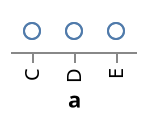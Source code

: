 {
    "$schema": "http://vega.github.io/schema/vega/v3.0.json",
    "autosize": "pad",
    "padding": 5,
    "data": [
        {
            "name": "source_0",
            "values": [
                {
                    "a": "C",
                    "b": 2
                },
                {
                    "a": "C",
                    "b": 7
                },
                {
                    "a": "C",
                    "b": 4
                },
                {
                    "a": "D",
                    "b": 1
                },
                {
                    "a": "D",
                    "b": 2
                },
                {
                    "a": "D",
                    "b": 6
                },
                {
                    "a": "E",
                    "b": 8
                },
                {
                    "a": "E",
                    "b": 4
                },
                {
                    "a": "E",
                    "b": 7
                }
            ],
            "format": {
                "type": "json"
            }
        }
    ],
    "signals": [
        {
            "name": "width",
            "update": "bandspace(domain('x').length, 1, 0.5) * 21"
        },
        {
            "name": "height",
            "update": "21"
        },
        {
            "name": "unit",
            "value": {},
            "on": [
                {
                    "events": "mousemove",
                    "update": "group()._id ? group() : unit"
                }
            ]
        }
    ],
    "marks": [
        {
            "name": "nested_main_group",
            "type": "group",
            "encode": {
                "update": {
                    "width": {
                        "signal": "width"
                    },
                    "height": {
                        "signal": "height"
                    },
                    "fill": {
                        "value": "transparent"
                    }
                }
            },
            "marks": [
                {
                    "name": "marks",
                    "type": "symbol",
                    "role": "point",
                    "from": {
                        "data": "source_0"
                    },
                    "encode": {
                        "update": {
                            "x": {
                                "scale": "x",
                                "field": "a"
                            },
                            "y": {
                                "value": 10.5
                            },
                            "stroke": {
                                "value": "#4c78a8"
                            },
                            "fill": {
                                "value": "transparent"
                            },
                            "opacity": {
                                "value": 0.7
                            }
                        }
                    }
                }
            ]
        }
    ],
    "scales": [
        {
            "name": "x",
            "type": "point",
            "domain": {
                "data": "source_0",
                "field": "a",
                "sort": true
            },
            "range": {
                "step": 21
            },
            "round": true,
            "padding": 0.5
        }
    ],
    "axes": [
        {
            "scale": "x",
            "orient": "bottom",
            "tickCount": 5,
            "title": "a",
            "zindex": 1,
            "encode": {
                "labels": {
                    "update": {
                        "angle": {
                            "value": 270
                        },
                        "align": {
                            "value": "right"
                        },
                        "baseline": {
                            "value": "middle"
                        }
                    }
                }
            }
        }
    ]
}
